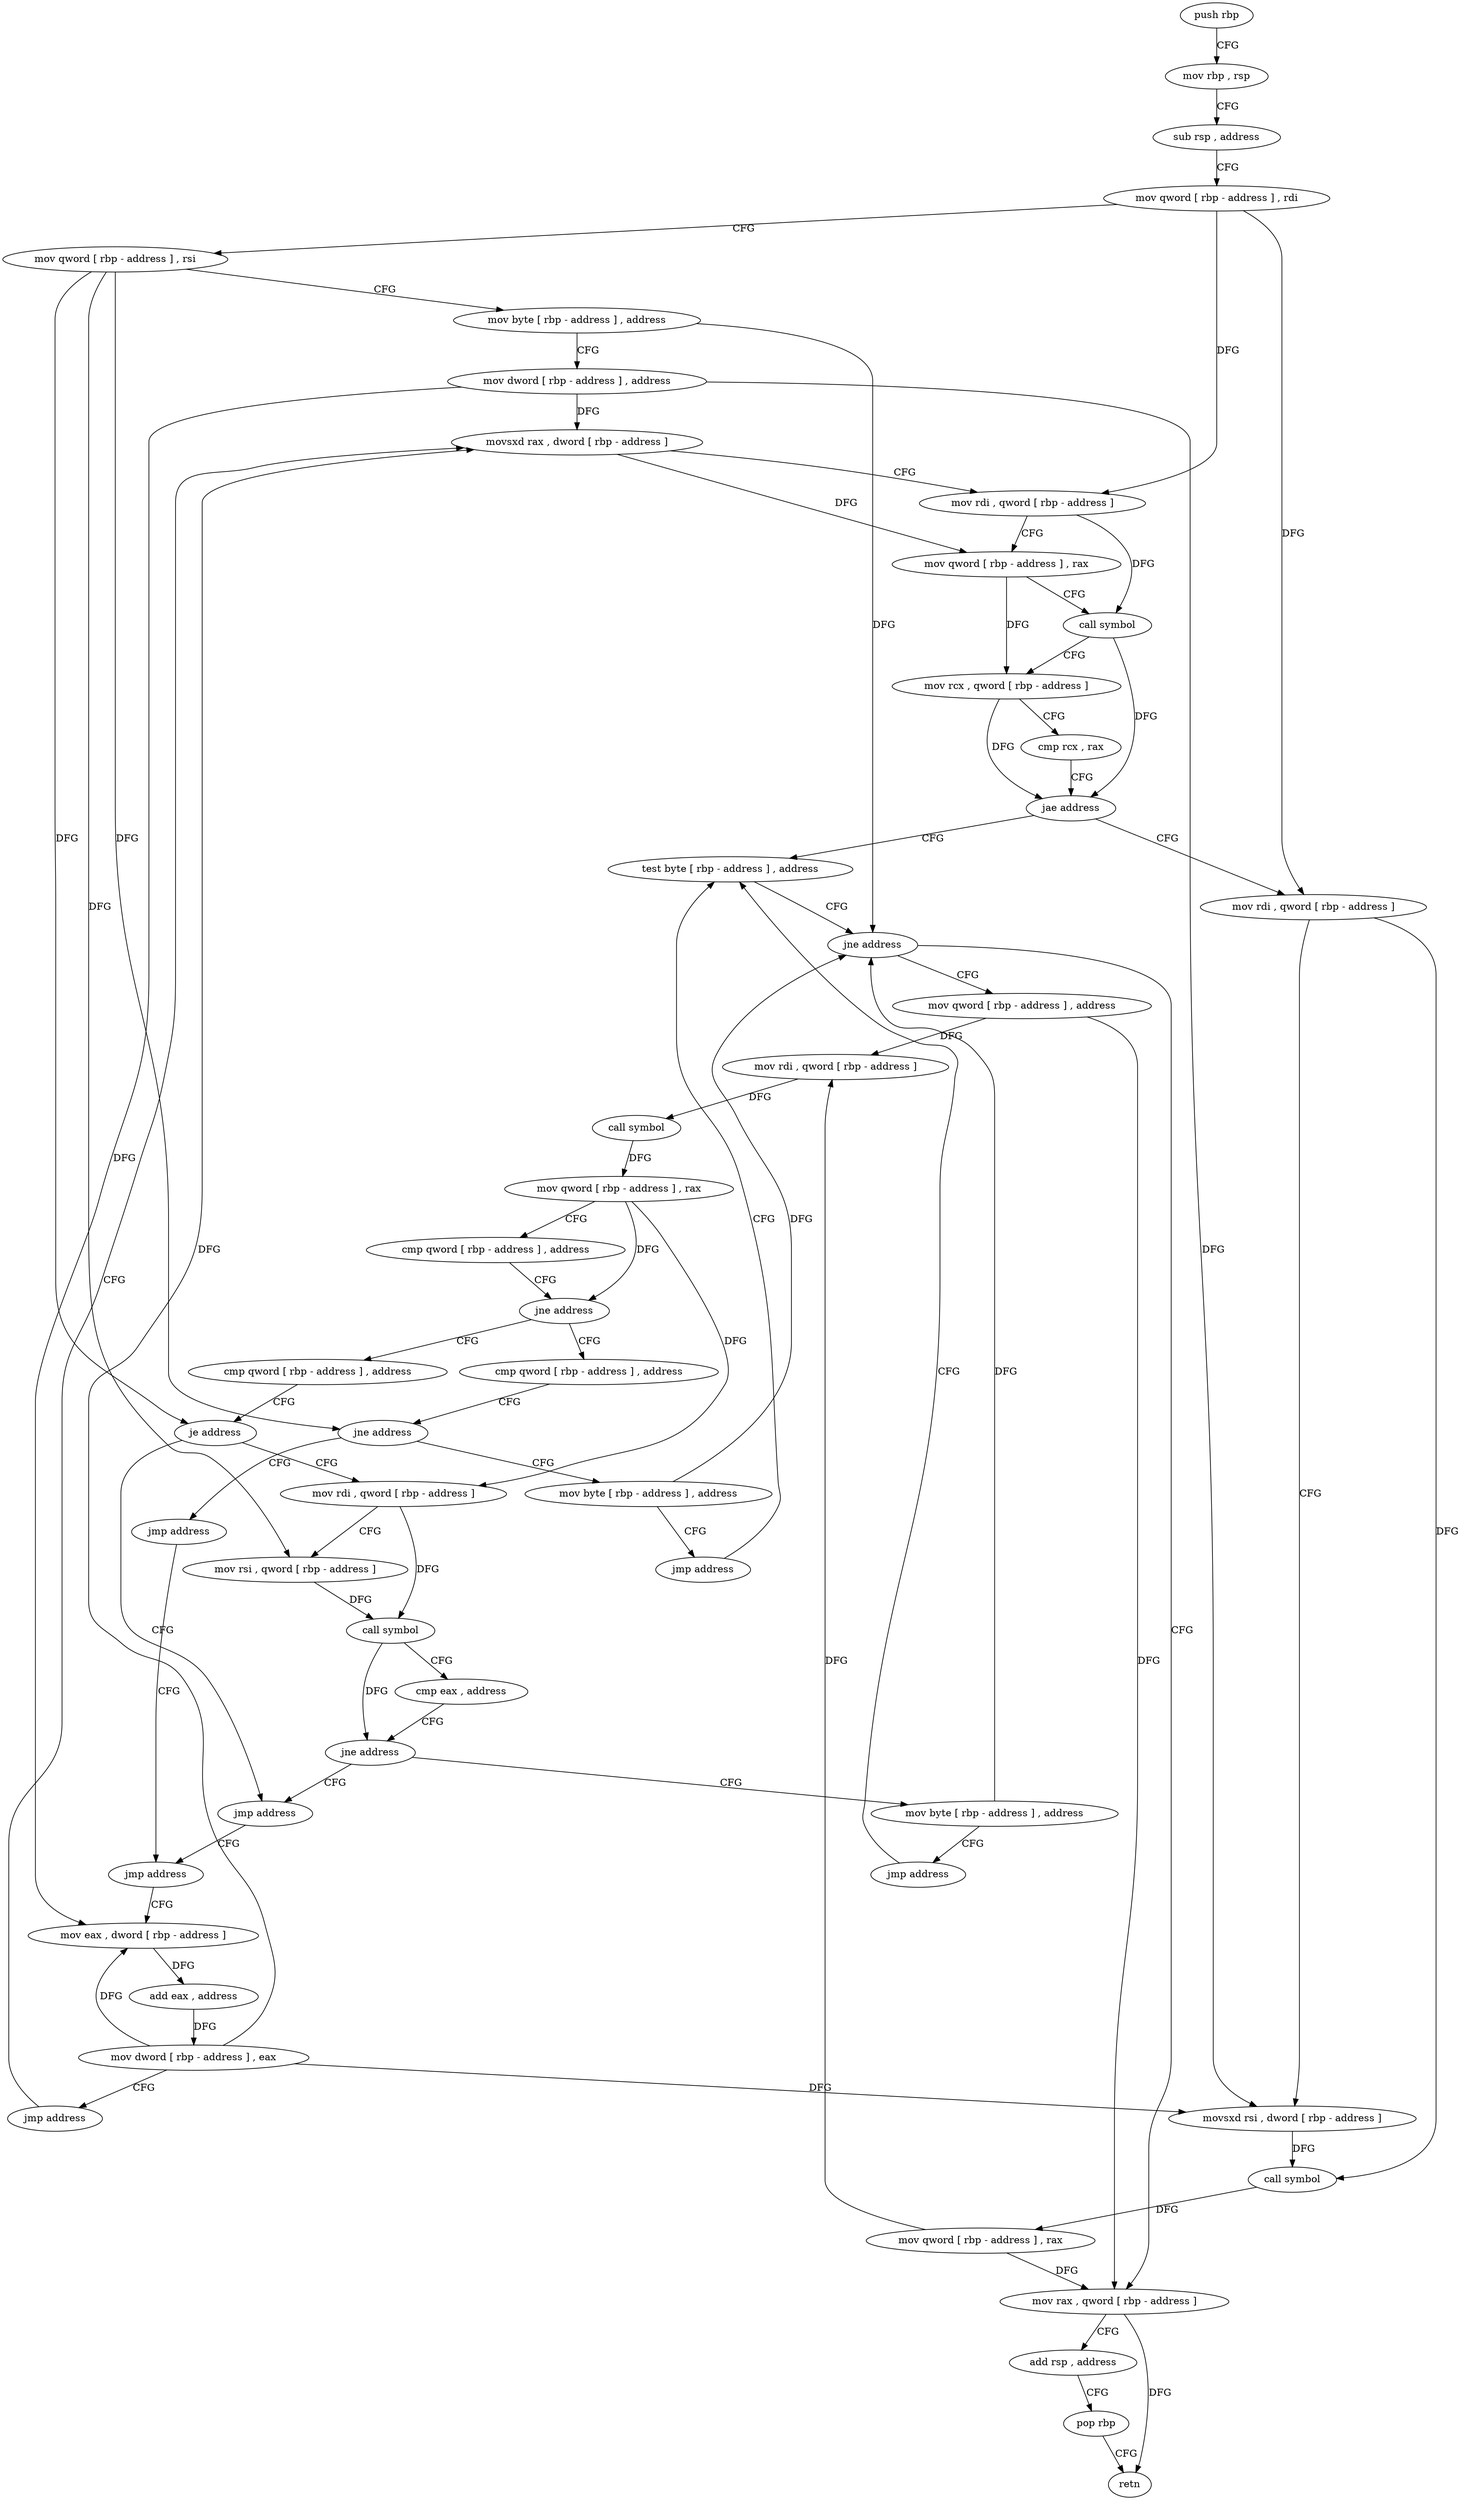 digraph "func" {
"102208" [label = "push rbp" ]
"102209" [label = "mov rbp , rsp" ]
"102212" [label = "sub rsp , address" ]
"102216" [label = "mov qword [ rbp - address ] , rdi" ]
"102220" [label = "mov qword [ rbp - address ] , rsi" ]
"102224" [label = "mov byte [ rbp - address ] , address" ]
"102228" [label = "mov dword [ rbp - address ] , address" ]
"102235" [label = "movsxd rax , dword [ rbp - address ]" ]
"102397" [label = "test byte [ rbp - address ] , address" ]
"102401" [label = "jne address" ]
"102415" [label = "mov rax , qword [ rbp - address ]" ]
"102407" [label = "mov qword [ rbp - address ] , address" ]
"102265" [label = "mov rdi , qword [ rbp - address ]" ]
"102269" [label = "movsxd rsi , dword [ rbp - address ]" ]
"102273" [label = "call symbol" ]
"102278" [label = "mov qword [ rbp - address ] , rax" ]
"102282" [label = "mov rdi , qword [ rbp - address ]" ]
"102286" [label = "call symbol" ]
"102291" [label = "mov qword [ rbp - address ] , rax" ]
"102295" [label = "cmp qword [ rbp - address ] , address" ]
"102300" [label = "jne address" ]
"102331" [label = "cmp qword [ rbp - address ] , address" ]
"102306" [label = "cmp qword [ rbp - address ] , address" ]
"102419" [label = "add rsp , address" ]
"102423" [label = "pop rbp" ]
"102424" [label = "retn" ]
"102336" [label = "je address" ]
"102373" [label = "jmp address" ]
"102342" [label = "mov rdi , qword [ rbp - address ]" ]
"102311" [label = "jne address" ]
"102326" [label = "jmp address" ]
"102317" [label = "mov byte [ rbp - address ] , address" ]
"102378" [label = "jmp address" ]
"102346" [label = "mov rsi , qword [ rbp - address ]" ]
"102350" [label = "call symbol" ]
"102355" [label = "cmp eax , address" ]
"102358" [label = "jne address" ]
"102364" [label = "mov byte [ rbp - address ] , address" ]
"102321" [label = "jmp address" ]
"102383" [label = "mov eax , dword [ rbp - address ]" ]
"102368" [label = "jmp address" ]
"102386" [label = "add eax , address" ]
"102389" [label = "mov dword [ rbp - address ] , eax" ]
"102392" [label = "jmp address" ]
"102239" [label = "mov rdi , qword [ rbp - address ]" ]
"102243" [label = "mov qword [ rbp - address ] , rax" ]
"102247" [label = "call symbol" ]
"102252" [label = "mov rcx , qword [ rbp - address ]" ]
"102256" [label = "cmp rcx , rax" ]
"102259" [label = "jae address" ]
"102208" -> "102209" [ label = "CFG" ]
"102209" -> "102212" [ label = "CFG" ]
"102212" -> "102216" [ label = "CFG" ]
"102216" -> "102220" [ label = "CFG" ]
"102216" -> "102239" [ label = "DFG" ]
"102216" -> "102265" [ label = "DFG" ]
"102220" -> "102224" [ label = "CFG" ]
"102220" -> "102336" [ label = "DFG" ]
"102220" -> "102311" [ label = "DFG" ]
"102220" -> "102346" [ label = "DFG" ]
"102224" -> "102228" [ label = "CFG" ]
"102224" -> "102401" [ label = "DFG" ]
"102228" -> "102235" [ label = "DFG" ]
"102228" -> "102269" [ label = "DFG" ]
"102228" -> "102383" [ label = "DFG" ]
"102235" -> "102239" [ label = "CFG" ]
"102235" -> "102243" [ label = "DFG" ]
"102397" -> "102401" [ label = "CFG" ]
"102401" -> "102415" [ label = "CFG" ]
"102401" -> "102407" [ label = "CFG" ]
"102415" -> "102419" [ label = "CFG" ]
"102415" -> "102424" [ label = "DFG" ]
"102407" -> "102415" [ label = "DFG" ]
"102407" -> "102282" [ label = "DFG" ]
"102265" -> "102269" [ label = "CFG" ]
"102265" -> "102273" [ label = "DFG" ]
"102269" -> "102273" [ label = "DFG" ]
"102273" -> "102278" [ label = "DFG" ]
"102278" -> "102282" [ label = "DFG" ]
"102278" -> "102415" [ label = "DFG" ]
"102282" -> "102286" [ label = "DFG" ]
"102286" -> "102291" [ label = "DFG" ]
"102291" -> "102295" [ label = "CFG" ]
"102291" -> "102300" [ label = "DFG" ]
"102291" -> "102342" [ label = "DFG" ]
"102295" -> "102300" [ label = "CFG" ]
"102300" -> "102331" [ label = "CFG" ]
"102300" -> "102306" [ label = "CFG" ]
"102331" -> "102336" [ label = "CFG" ]
"102306" -> "102311" [ label = "CFG" ]
"102419" -> "102423" [ label = "CFG" ]
"102423" -> "102424" [ label = "CFG" ]
"102336" -> "102373" [ label = "CFG" ]
"102336" -> "102342" [ label = "CFG" ]
"102373" -> "102378" [ label = "CFG" ]
"102342" -> "102346" [ label = "CFG" ]
"102342" -> "102350" [ label = "DFG" ]
"102311" -> "102326" [ label = "CFG" ]
"102311" -> "102317" [ label = "CFG" ]
"102326" -> "102378" [ label = "CFG" ]
"102317" -> "102321" [ label = "CFG" ]
"102317" -> "102401" [ label = "DFG" ]
"102378" -> "102383" [ label = "CFG" ]
"102346" -> "102350" [ label = "DFG" ]
"102350" -> "102355" [ label = "CFG" ]
"102350" -> "102358" [ label = "DFG" ]
"102355" -> "102358" [ label = "CFG" ]
"102358" -> "102373" [ label = "CFG" ]
"102358" -> "102364" [ label = "CFG" ]
"102364" -> "102368" [ label = "CFG" ]
"102364" -> "102401" [ label = "DFG" ]
"102321" -> "102397" [ label = "CFG" ]
"102383" -> "102386" [ label = "DFG" ]
"102368" -> "102397" [ label = "CFG" ]
"102386" -> "102389" [ label = "DFG" ]
"102389" -> "102392" [ label = "CFG" ]
"102389" -> "102235" [ label = "DFG" ]
"102389" -> "102269" [ label = "DFG" ]
"102389" -> "102383" [ label = "DFG" ]
"102392" -> "102235" [ label = "CFG" ]
"102239" -> "102243" [ label = "CFG" ]
"102239" -> "102247" [ label = "DFG" ]
"102243" -> "102247" [ label = "CFG" ]
"102243" -> "102252" [ label = "DFG" ]
"102247" -> "102252" [ label = "CFG" ]
"102247" -> "102259" [ label = "DFG" ]
"102252" -> "102256" [ label = "CFG" ]
"102252" -> "102259" [ label = "DFG" ]
"102256" -> "102259" [ label = "CFG" ]
"102259" -> "102397" [ label = "CFG" ]
"102259" -> "102265" [ label = "CFG" ]
}
